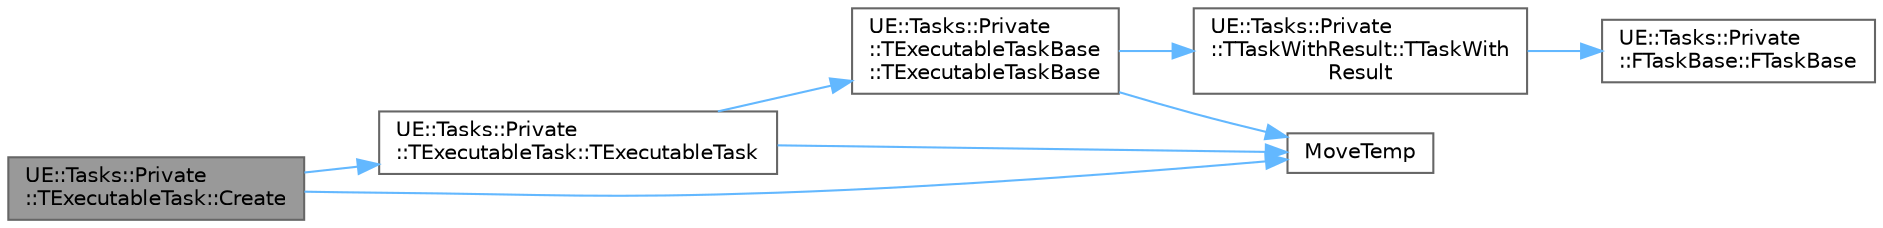 digraph "UE::Tasks::Private::TExecutableTask::Create"
{
 // INTERACTIVE_SVG=YES
 // LATEX_PDF_SIZE
  bgcolor="transparent";
  edge [fontname=Helvetica,fontsize=10,labelfontname=Helvetica,labelfontsize=10];
  node [fontname=Helvetica,fontsize=10,shape=box,height=0.2,width=0.4];
  rankdir="LR";
  Node1 [id="Node000001",label="UE::Tasks::Private\l::TExecutableTask::Create",height=0.2,width=0.4,color="gray40", fillcolor="grey60", style="filled", fontcolor="black",tooltip=" "];
  Node1 -> Node2 [id="edge1_Node000001_Node000002",color="steelblue1",style="solid",tooltip=" "];
  Node2 [id="Node000002",label="UE::Tasks::Private\l::TExecutableTask::TExecutableTask",height=0.2,width=0.4,color="grey40", fillcolor="white", style="filled",URL="$d6/d1f/classUE_1_1Tasks_1_1Private_1_1TExecutableTask.html#a3e6fc03031dbcc4f48e2b7f9aa2dbce1",tooltip=" "];
  Node2 -> Node3 [id="edge2_Node000002_Node000003",color="steelblue1",style="solid",tooltip=" "];
  Node3 [id="Node000003",label="UE::Tasks::Private\l::TExecutableTaskBase\l::TExecutableTaskBase",height=0.2,width=0.4,color="grey40", fillcolor="white", style="filled",URL="$da/d2d/classUE_1_1Tasks_1_1Private_1_1TExecutableTaskBase.html#a65de7641701d731d0b175b9bfc8f8597",tooltip=" "];
  Node3 -> Node4 [id="edge3_Node000003_Node000004",color="steelblue1",style="solid",tooltip=" "];
  Node4 [id="Node000004",label="UE::Tasks::Private\l::TTaskWithResult::TTaskWith\lResult",height=0.2,width=0.4,color="grey40", fillcolor="white", style="filled",URL="$df/d85/classUE_1_1Tasks_1_1Private_1_1TTaskWithResult.html#af22612fffb3982268bf0e7ed874b151e",tooltip=" "];
  Node4 -> Node5 [id="edge4_Node000004_Node000005",color="steelblue1",style="solid",tooltip=" "];
  Node5 [id="Node000005",label="UE::Tasks::Private\l::FTaskBase::FTaskBase",height=0.2,width=0.4,color="grey40", fillcolor="white", style="filled",URL="$d9/d14/classUE_1_1Tasks_1_1Private_1_1FTaskBase.html#ad78d3da0817020b90b0572e57ef6d81c",tooltip=" "];
  Node3 -> Node6 [id="edge5_Node000003_Node000006",color="steelblue1",style="solid",tooltip=" "];
  Node6 [id="Node000006",label="MoveTemp",height=0.2,width=0.4,color="grey40", fillcolor="white", style="filled",URL="$d4/d24/UnrealTemplate_8h.html#ad5e6c049aeb9c9115fec514ba581dbb6",tooltip="MoveTemp will cast a reference to an rvalue reference."];
  Node2 -> Node6 [id="edge6_Node000002_Node000006",color="steelblue1",style="solid",tooltip=" "];
  Node1 -> Node6 [id="edge7_Node000001_Node000006",color="steelblue1",style="solid",tooltip=" "];
}
